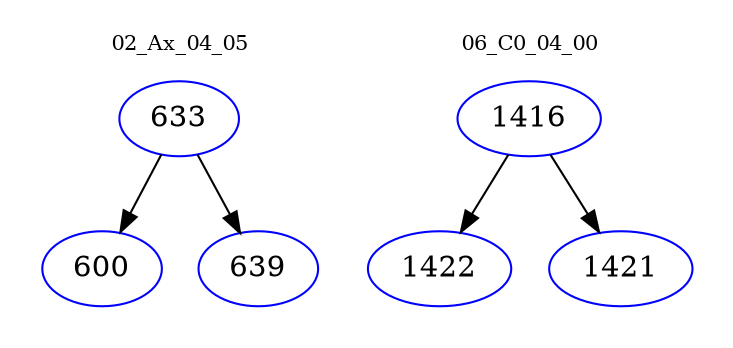 digraph{
subgraph cluster_0 {
color = white
label = "02_Ax_04_05";
fontsize=10;
T0_633 [label="633", color="blue"]
T0_633 -> T0_600 [color="black"]
T0_600 [label="600", color="blue"]
T0_633 -> T0_639 [color="black"]
T0_639 [label="639", color="blue"]
}
subgraph cluster_1 {
color = white
label = "06_C0_04_00";
fontsize=10;
T1_1416 [label="1416", color="blue"]
T1_1416 -> T1_1422 [color="black"]
T1_1422 [label="1422", color="blue"]
T1_1416 -> T1_1421 [color="black"]
T1_1421 [label="1421", color="blue"]
}
}
